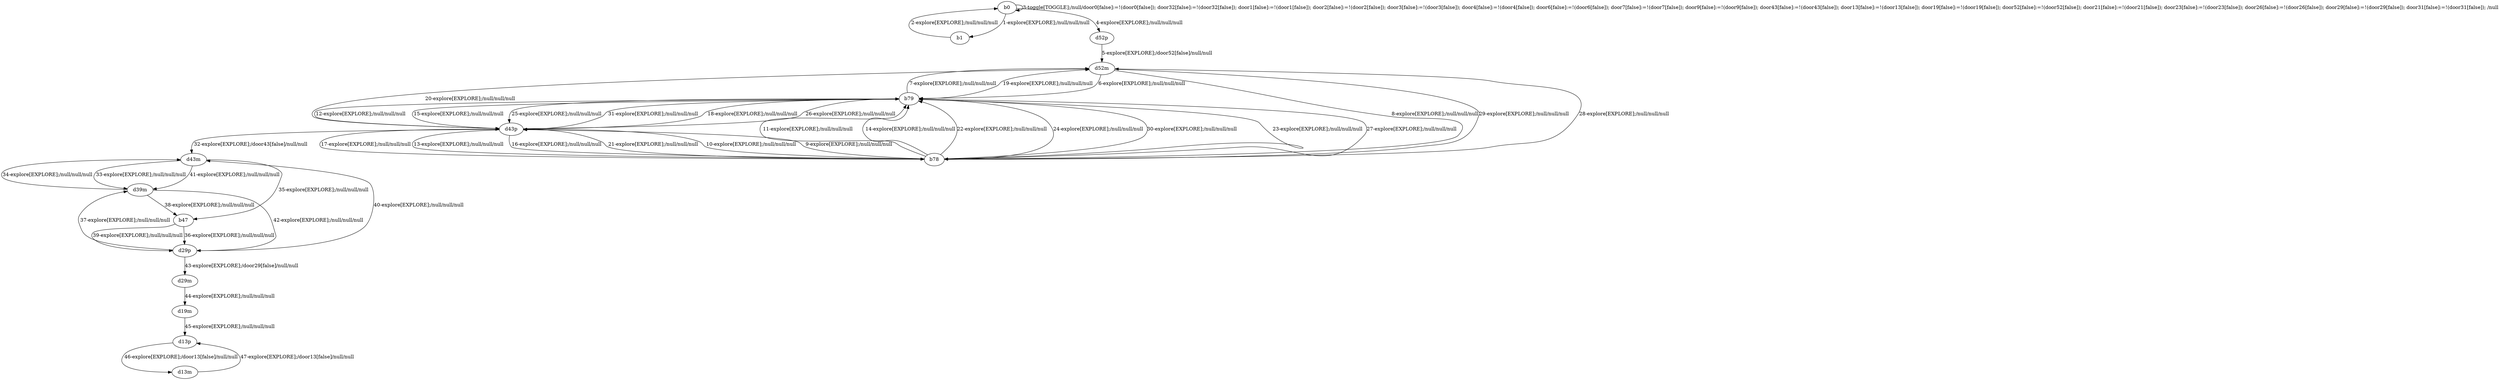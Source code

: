 # Total number of goals covered by this test: 1
# d13m --> d13p

digraph g {
"b0" -> "b1" [label = "1-explore[EXPLORE];/null/null/null"];
"b1" -> "b0" [label = "2-explore[EXPLORE];/null/null/null"];
"b0" -> "b0" [label = "3-toggle[TOGGLE];/null/door0[false]:=!(door0[false]); door32[false]:=!(door32[false]); door1[false]:=!(door1[false]); door2[false]:=!(door2[false]); door3[false]:=!(door3[false]); door4[false]:=!(door4[false]); door6[false]:=!(door6[false]); door7[false]:=!(door7[false]); door9[false]:=!(door9[false]); door43[false]:=!(door43[false]); door13[false]:=!(door13[false]); door19[false]:=!(door19[false]); door52[false]:=!(door52[false]); door21[false]:=!(door21[false]); door23[false]:=!(door23[false]); door26[false]:=!(door26[false]); door29[false]:=!(door29[false]); door31[false]:=!(door31[false]); /null"];
"b0" -> "d52p" [label = "4-explore[EXPLORE];/null/null/null"];
"d52p" -> "d52m" [label = "5-explore[EXPLORE];/door52[false]/null/null"];
"d52m" -> "b79" [label = "6-explore[EXPLORE];/null/null/null"];
"b79" -> "d52m" [label = "7-explore[EXPLORE];/null/null/null"];
"d52m" -> "b78" [label = "8-explore[EXPLORE];/null/null/null"];
"b78" -> "d43p" [label = "9-explore[EXPLORE];/null/null/null"];
"d43p" -> "b78" [label = "10-explore[EXPLORE];/null/null/null"];
"b78" -> "b79" [label = "11-explore[EXPLORE];/null/null/null"];
"b79" -> "d43p" [label = "12-explore[EXPLORE];/null/null/null"];
"d43p" -> "b78" [label = "13-explore[EXPLORE];/null/null/null"];
"b78" -> "b79" [label = "14-explore[EXPLORE];/null/null/null"];
"b79" -> "d43p" [label = "15-explore[EXPLORE];/null/null/null"];
"d43p" -> "b78" [label = "16-explore[EXPLORE];/null/null/null"];
"b78" -> "d43p" [label = "17-explore[EXPLORE];/null/null/null"];
"d43p" -> "b79" [label = "18-explore[EXPLORE];/null/null/null"];
"b79" -> "d52m" [label = "19-explore[EXPLORE];/null/null/null"];
"d52m" -> "d43p" [label = "20-explore[EXPLORE];/null/null/null"];
"d43p" -> "b78" [label = "21-explore[EXPLORE];/null/null/null"];
"b78" -> "b79" [label = "22-explore[EXPLORE];/null/null/null"];
"b79" -> "b78" [label = "23-explore[EXPLORE];/null/null/null"];
"b78" -> "b79" [label = "24-explore[EXPLORE];/null/null/null"];
"b79" -> "d43p" [label = "25-explore[EXPLORE];/null/null/null"];
"d43p" -> "b79" [label = "26-explore[EXPLORE];/null/null/null"];
"b79" -> "b78" [label = "27-explore[EXPLORE];/null/null/null"];
"b78" -> "d52m" [label = "28-explore[EXPLORE];/null/null/null"];
"d52m" -> "b78" [label = "29-explore[EXPLORE];/null/null/null"];
"b78" -> "b79" [label = "30-explore[EXPLORE];/null/null/null"];
"b79" -> "d43p" [label = "31-explore[EXPLORE];/null/null/null"];
"d43p" -> "d43m" [label = "32-explore[EXPLORE];/door43[false]/null/null"];
"d43m" -> "d39m" [label = "33-explore[EXPLORE];/null/null/null"];
"d39m" -> "d43m" [label = "34-explore[EXPLORE];/null/null/null"];
"d43m" -> "b47" [label = "35-explore[EXPLORE];/null/null/null"];
"b47" -> "d29p" [label = "36-explore[EXPLORE];/null/null/null"];
"d29p" -> "d39m" [label = "37-explore[EXPLORE];/null/null/null"];
"d39m" -> "b47" [label = "38-explore[EXPLORE];/null/null/null"];
"b47" -> "d29p" [label = "39-explore[EXPLORE];/null/null/null"];
"d29p" -> "d43m" [label = "40-explore[EXPLORE];/null/null/null"];
"d43m" -> "d39m" [label = "41-explore[EXPLORE];/null/null/null"];
"d39m" -> "d29p" [label = "42-explore[EXPLORE];/null/null/null"];
"d29p" -> "d29m" [label = "43-explore[EXPLORE];/door29[false]/null/null"];
"d29m" -> "d19m" [label = "44-explore[EXPLORE];/null/null/null"];
"d19m" -> "d13p" [label = "45-explore[EXPLORE];/null/null/null"];
"d13p" -> "d13m" [label = "46-explore[EXPLORE];/door13[false]/null/null"];
"d13m" -> "d13p" [label = "47-explore[EXPLORE];/door13[false]/null/null"];
}